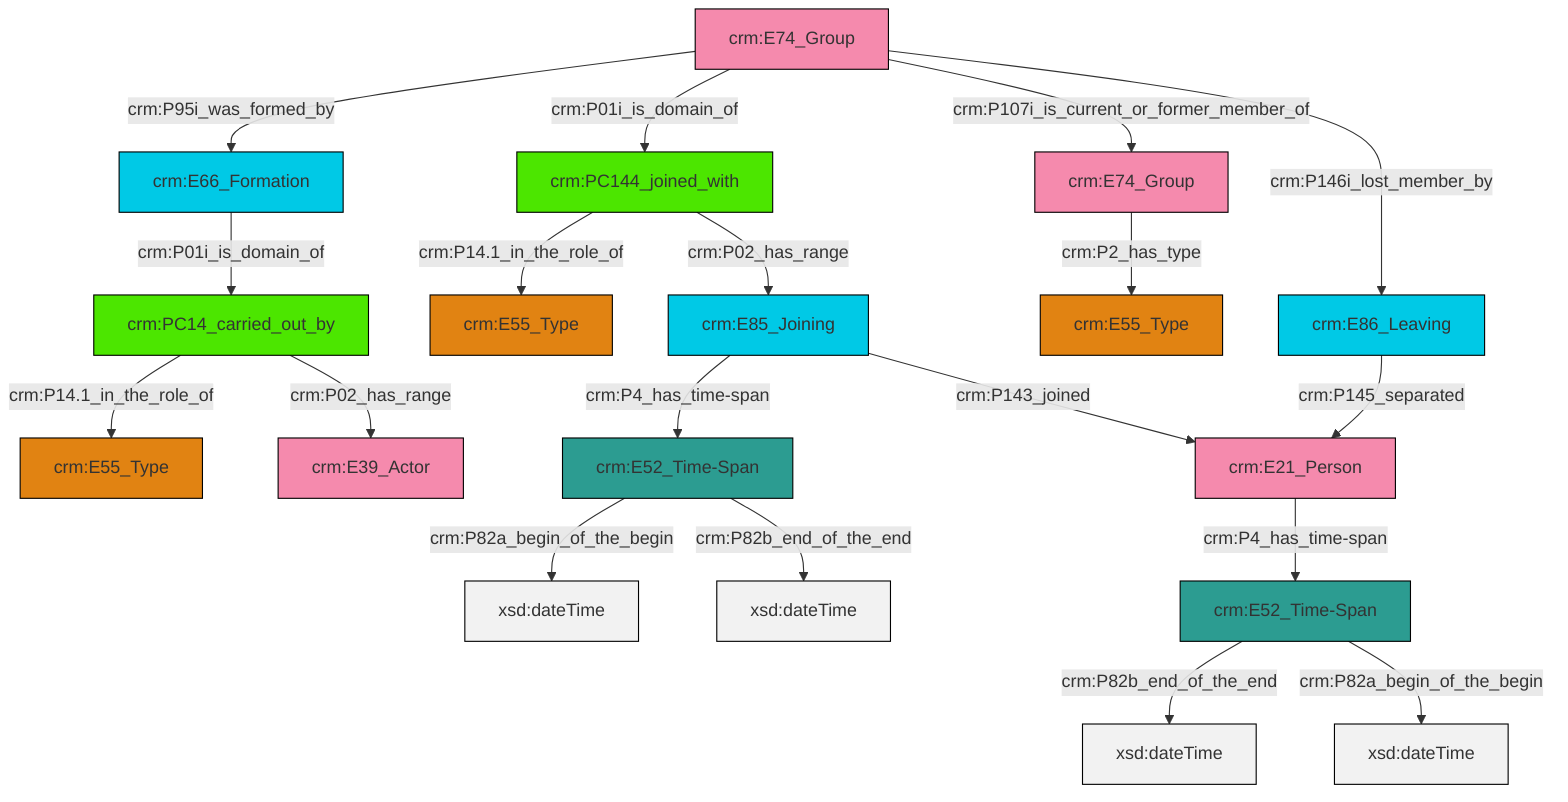 graph TD
classDef Literal fill:#f2f2f2,stroke:#000000;
classDef CRM_Entity fill:#FFFFFF,stroke:#000000;
classDef Temporal_Entity fill:#00C9E6, stroke:#000000;
classDef Type fill:#E18312, stroke:#000000;
classDef Time-Span fill:#2C9C91, stroke:#000000;
classDef Appellation fill:#FFEB7F, stroke:#000000;
classDef Place fill:#008836, stroke:#000000;
classDef Persistent_Item fill:#B266B2, stroke:#000000;
classDef Conceptual_Object fill:#FFD700, stroke:#000000;
classDef Physical_Thing fill:#D2B48C, stroke:#000000;
classDef Actor fill:#f58aad, stroke:#000000;
classDef PC_Classes fill:#4ce600, stroke:#000000;
classDef Multi fill:#cccccc,stroke:#000000;

0["crm:E86_Leaving"]:::Temporal_Entity -->|crm:P145_separated| 1["crm:E21_Person"]:::Actor
2["crm:E52_Time-Span"]:::Time-Span -->|crm:P82a_begin_of_the_begin| 3[xsd:dateTime]:::Literal
6["crm:PC144_joined_with"]:::PC_Classes -->|crm:P14.1_in_the_role_of| 7["crm:E55_Type"]:::Type
2["crm:E52_Time-Span"]:::Time-Span -->|crm:P82b_end_of_the_end| 8[xsd:dateTime]:::Literal
11["crm:E52_Time-Span"]:::Time-Span -->|crm:P82b_end_of_the_end| 12[xsd:dateTime]:::Literal
17["crm:E85_Joining"]:::Temporal_Entity -->|crm:P4_has_time-span| 2["crm:E52_Time-Span"]:::Time-Span
11["crm:E52_Time-Span"]:::Time-Span -->|crm:P82a_begin_of_the_begin| 18[xsd:dateTime]:::Literal
17["crm:E85_Joining"]:::Temporal_Entity -->|crm:P143_joined| 1["crm:E21_Person"]:::Actor
13["crm:E74_Group"]:::Actor -->|crm:P95i_was_formed_by| 19["crm:E66_Formation"]:::Temporal_Entity
22["crm:PC14_carried_out_by"]:::PC_Classes -->|crm:P14.1_in_the_role_of| 4["crm:E55_Type"]:::Type
1["crm:E21_Person"]:::Actor -->|crm:P4_has_time-span| 11["crm:E52_Time-Span"]:::Time-Span
13["crm:E74_Group"]:::Actor -->|crm:P01i_is_domain_of| 6["crm:PC144_joined_with"]:::PC_Classes
13["crm:E74_Group"]:::Actor -->|crm:P107i_is_current_or_former_member_of| 9["crm:E74_Group"]:::Actor
6["crm:PC144_joined_with"]:::PC_Classes -->|crm:P02_has_range| 17["crm:E85_Joining"]:::Temporal_Entity
9["crm:E74_Group"]:::Actor -->|crm:P2_has_type| 15["crm:E55_Type"]:::Type
22["crm:PC14_carried_out_by"]:::PC_Classes -->|crm:P02_has_range| 33["crm:E39_Actor"]:::Actor
19["crm:E66_Formation"]:::Temporal_Entity -->|crm:P01i_is_domain_of| 22["crm:PC14_carried_out_by"]:::PC_Classes
13["crm:E74_Group"]:::Actor -->|crm:P146i_lost_member_by| 0["crm:E86_Leaving"]:::Temporal_Entity